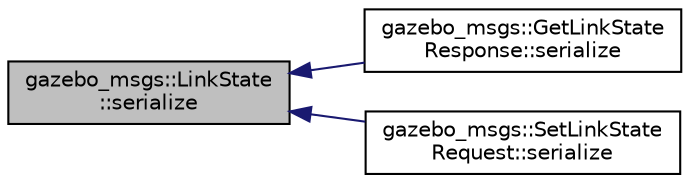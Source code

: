 digraph "gazebo_msgs::LinkState::serialize"
{
  edge [fontname="Helvetica",fontsize="10",labelfontname="Helvetica",labelfontsize="10"];
  node [fontname="Helvetica",fontsize="10",shape=record];
  rankdir="LR";
  Node1 [label="gazebo_msgs::LinkState\l::serialize",height=0.2,width=0.4,color="black", fillcolor="grey75", style="filled" fontcolor="black"];
  Node1 -> Node2 [dir="back",color="midnightblue",fontsize="10",style="solid",fontname="Helvetica"];
  Node2 [label="gazebo_msgs::GetLinkState\lResponse::serialize",height=0.2,width=0.4,color="black", fillcolor="white", style="filled",URL="$classgazebo__msgs_1_1_get_link_state_response.html#ad171e68bf9b115bd8cc8a6f8563b272b"];
  Node1 -> Node3 [dir="back",color="midnightblue",fontsize="10",style="solid",fontname="Helvetica"];
  Node3 [label="gazebo_msgs::SetLinkState\lRequest::serialize",height=0.2,width=0.4,color="black", fillcolor="white", style="filled",URL="$classgazebo__msgs_1_1_set_link_state_request.html#a661df78bb0080bd8b17fe5f206f522fe"];
}

